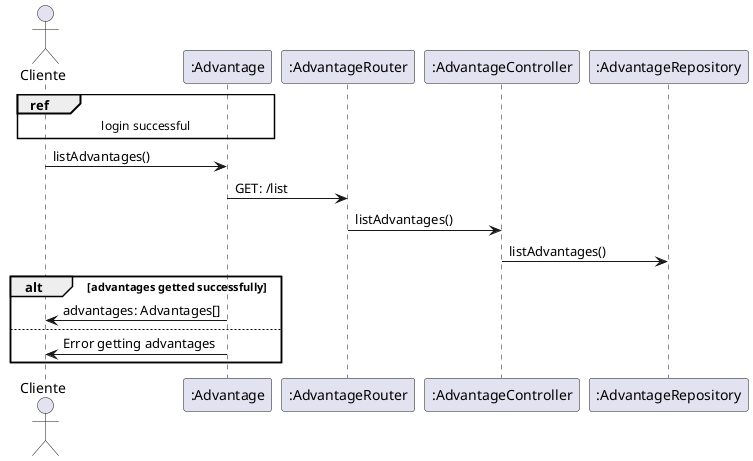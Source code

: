 @startuml

actor "Cliente" as cliente
participant ":Advantage" as ad
participant ":AdvantageRouter" as adRouter
participant ":AdvantageController" as adController
participant ":AdvantageRepository" as adRepository

ref over cliente, ad: login successful

cliente -> ad : listAdvantages()
ad -> adRouter : GET: /list
adRouter -> adController : listAdvantages()
adController -> adRepository : listAdvantages()
alt advantages getted successfully
    ad -> cliente : advantages: Advantages[]
else
    ad -> cliente : Error getting advantages
end
@enduml